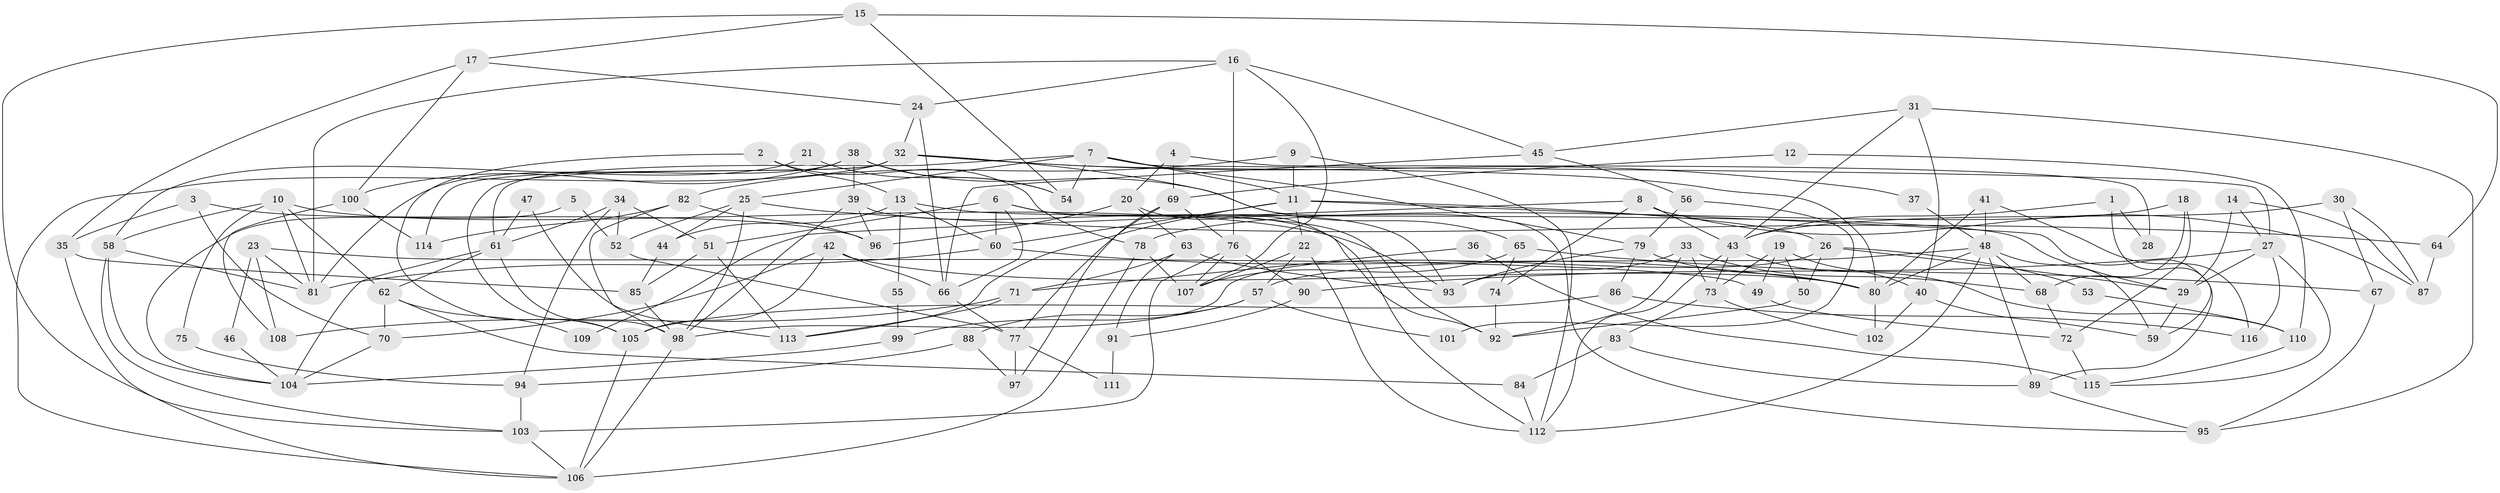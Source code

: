 // Generated by graph-tools (version 1.1) at 2025/36/03/09/25 02:36:17]
// undirected, 116 vertices, 232 edges
graph export_dot {
graph [start="1"]
  node [color=gray90,style=filled];
  1;
  2;
  3;
  4;
  5;
  6;
  7;
  8;
  9;
  10;
  11;
  12;
  13;
  14;
  15;
  16;
  17;
  18;
  19;
  20;
  21;
  22;
  23;
  24;
  25;
  26;
  27;
  28;
  29;
  30;
  31;
  32;
  33;
  34;
  35;
  36;
  37;
  38;
  39;
  40;
  41;
  42;
  43;
  44;
  45;
  46;
  47;
  48;
  49;
  50;
  51;
  52;
  53;
  54;
  55;
  56;
  57;
  58;
  59;
  60;
  61;
  62;
  63;
  64;
  65;
  66;
  67;
  68;
  69;
  70;
  71;
  72;
  73;
  74;
  75;
  76;
  77;
  78;
  79;
  80;
  81;
  82;
  83;
  84;
  85;
  86;
  87;
  88;
  89;
  90;
  91;
  92;
  93;
  94;
  95;
  96;
  97;
  98;
  99;
  100;
  101;
  102;
  103;
  104;
  105;
  106;
  107;
  108;
  109;
  110;
  111;
  112;
  113;
  114;
  115;
  116;
  1 -- 59;
  1 -- 43;
  1 -- 28;
  2 -- 78;
  2 -- 105;
  2 -- 13;
  3 -- 70;
  3 -- 35;
  3 -- 96;
  4 -- 20;
  4 -- 69;
  4 -- 28;
  5 -- 52;
  5 -- 104;
  6 -- 93;
  6 -- 92;
  6 -- 51;
  6 -- 60;
  6 -- 66;
  7 -- 54;
  7 -- 25;
  7 -- 11;
  7 -- 27;
  7 -- 61;
  7 -- 79;
  8 -- 74;
  8 -- 43;
  8 -- 87;
  8 -- 109;
  9 -- 11;
  9 -- 112;
  9 -- 82;
  10 -- 58;
  10 -- 62;
  10 -- 75;
  10 -- 81;
  10 -- 93;
  11 -- 60;
  11 -- 22;
  11 -- 26;
  11 -- 89;
  11 -- 113;
  12 -- 110;
  12 -- 69;
  13 -- 60;
  13 -- 29;
  13 -- 44;
  13 -- 55;
  14 -- 27;
  14 -- 29;
  14 -- 87;
  15 -- 103;
  15 -- 17;
  15 -- 54;
  15 -- 64;
  16 -- 81;
  16 -- 24;
  16 -- 45;
  16 -- 76;
  16 -- 107;
  17 -- 100;
  17 -- 24;
  17 -- 35;
  18 -- 78;
  18 -- 68;
  18 -- 72;
  19 -- 50;
  19 -- 40;
  19 -- 49;
  19 -- 73;
  20 -- 112;
  20 -- 96;
  20 -- 63;
  21 -- 58;
  21 -- 54;
  22 -- 107;
  22 -- 57;
  22 -- 112;
  23 -- 81;
  23 -- 49;
  23 -- 46;
  23 -- 108;
  24 -- 32;
  24 -- 66;
  25 -- 44;
  25 -- 64;
  25 -- 52;
  25 -- 98;
  26 -- 98;
  26 -- 29;
  26 -- 50;
  26 -- 53;
  27 -- 29;
  27 -- 90;
  27 -- 115;
  27 -- 116;
  29 -- 59;
  30 -- 87;
  30 -- 43;
  30 -- 67;
  31 -- 45;
  31 -- 95;
  31 -- 40;
  31 -- 43;
  32 -- 80;
  32 -- 106;
  32 -- 37;
  32 -- 65;
  32 -- 105;
  32 -- 114;
  33 -- 73;
  33 -- 93;
  33 -- 68;
  33 -- 92;
  34 -- 51;
  34 -- 61;
  34 -- 52;
  34 -- 94;
  35 -- 106;
  35 -- 85;
  36 -- 115;
  36 -- 71;
  37 -- 48;
  38 -- 81;
  38 -- 39;
  38 -- 54;
  38 -- 95;
  38 -- 100;
  39 -- 96;
  39 -- 98;
  39 -- 92;
  40 -- 59;
  40 -- 102;
  41 -- 80;
  41 -- 116;
  41 -- 48;
  42 -- 66;
  42 -- 80;
  42 -- 70;
  42 -- 105;
  43 -- 112;
  43 -- 73;
  43 -- 110;
  44 -- 85;
  45 -- 66;
  45 -- 56;
  46 -- 104;
  47 -- 113;
  47 -- 61;
  48 -- 89;
  48 -- 57;
  48 -- 59;
  48 -- 68;
  48 -- 80;
  48 -- 112;
  49 -- 72;
  50 -- 92;
  51 -- 85;
  51 -- 113;
  52 -- 77;
  53 -- 110;
  55 -- 99;
  56 -- 79;
  56 -- 101;
  57 -- 88;
  57 -- 99;
  57 -- 101;
  58 -- 104;
  58 -- 81;
  58 -- 103;
  60 -- 80;
  60 -- 81;
  61 -- 98;
  61 -- 62;
  61 -- 104;
  62 -- 84;
  62 -- 70;
  62 -- 109;
  63 -- 93;
  63 -- 71;
  63 -- 91;
  64 -- 87;
  65 -- 107;
  65 -- 67;
  65 -- 74;
  66 -- 77;
  67 -- 95;
  68 -- 72;
  69 -- 76;
  69 -- 77;
  69 -- 97;
  70 -- 104;
  71 -- 113;
  71 -- 108;
  72 -- 115;
  73 -- 83;
  73 -- 102;
  74 -- 92;
  75 -- 94;
  76 -- 103;
  76 -- 90;
  76 -- 107;
  77 -- 97;
  77 -- 111;
  78 -- 107;
  78 -- 106;
  79 -- 80;
  79 -- 86;
  79 -- 93;
  80 -- 102;
  82 -- 114;
  82 -- 96;
  82 -- 98;
  83 -- 89;
  83 -- 84;
  84 -- 112;
  85 -- 98;
  86 -- 105;
  86 -- 116;
  88 -- 94;
  88 -- 97;
  89 -- 95;
  90 -- 91;
  91 -- 111;
  94 -- 103;
  98 -- 106;
  99 -- 104;
  100 -- 108;
  100 -- 114;
  103 -- 106;
  105 -- 106;
  110 -- 115;
}
